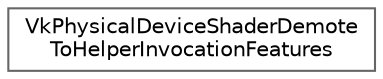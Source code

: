 digraph "类继承关系图"
{
 // LATEX_PDF_SIZE
  bgcolor="transparent";
  edge [fontname=Helvetica,fontsize=10,labelfontname=Helvetica,labelfontsize=10];
  node [fontname=Helvetica,fontsize=10,shape=box,height=0.2,width=0.4];
  rankdir="LR";
  Node0 [id="Node000000",label="VkPhysicalDeviceShaderDemote\lToHelperInvocationFeatures",height=0.2,width=0.4,color="grey40", fillcolor="white", style="filled",URL="$struct_vk_physical_device_shader_demote_to_helper_invocation_features.html",tooltip=" "];
}
